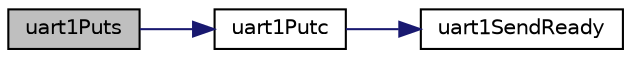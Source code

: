 digraph "uart1Puts"
{
  edge [fontname="Helvetica",fontsize="10",labelfontname="Helvetica",labelfontsize="10"];
  node [fontname="Helvetica",fontsize="10",shape=record];
  rankdir="LR";
  Node11 [label="uart1Puts",height=0.2,width=0.4,color="black", fillcolor="grey75", style="filled", fontcolor="black"];
  Node11 -> Node12 [color="midnightblue",fontsize="10",style="solid",fontname="Helvetica"];
  Node12 [label="uart1Putc",height=0.2,width=0.4,color="black", fillcolor="white", style="filled",URL="$de/ddf/uart1_8cpp.html#af7ac0714aabbedf2bbba3ef37cfcbef6"];
  Node12 -> Node13 [color="midnightblue",fontsize="10",style="solid",fontname="Helvetica"];
  Node13 [label="uart1SendReady",height=0.2,width=0.4,color="black", fillcolor="white", style="filled",URL="$de/ddf/uart1_8cpp.html#a0331ec8e6f8b6a8abccb838651a9beb7"];
}
